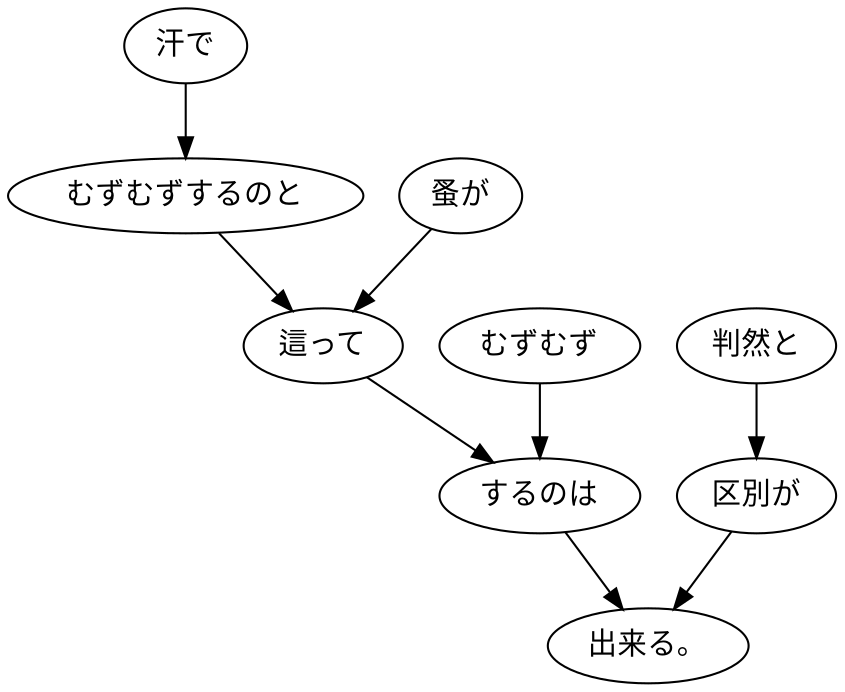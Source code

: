 digraph graph4181 {
	node0 [label="汗で"];
	node1 [label="むずむずするのと"];
	node2 [label="蚤が"];
	node3 [label="這って"];
	node4 [label="むずむず"];
	node5 [label="するのは"];
	node6 [label="判然と"];
	node7 [label="区別が"];
	node8 [label="出来る。"];
	node0 -> node1;
	node1 -> node3;
	node2 -> node3;
	node3 -> node5;
	node4 -> node5;
	node5 -> node8;
	node6 -> node7;
	node7 -> node8;
}
